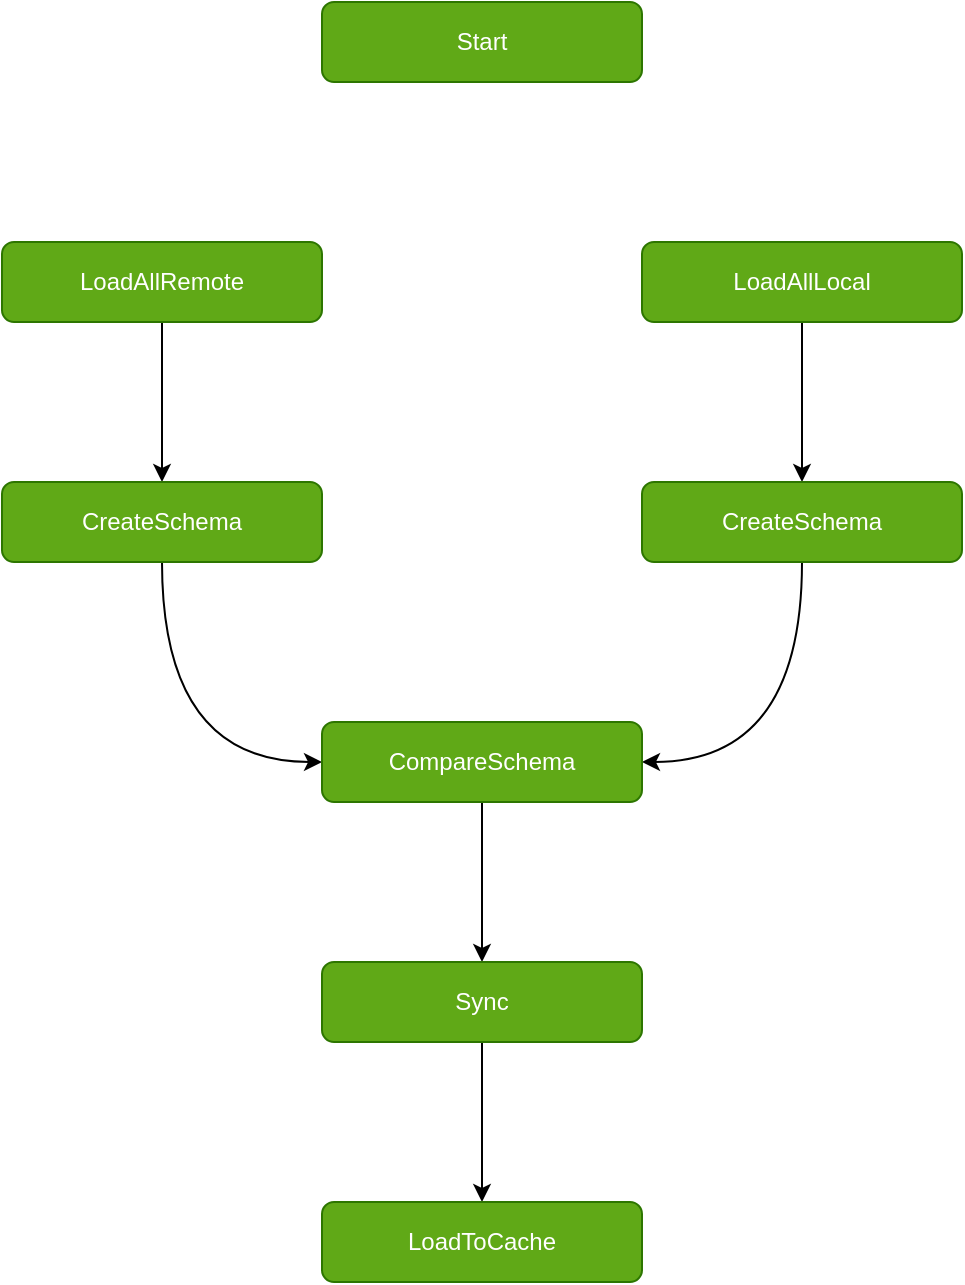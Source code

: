 <mxfile version="20.2.7" type="github">
  <diagram id="ZJxzK9-UvrhYlugSA6Yn" name="Pagina-1">
    <mxGraphModel dx="1422" dy="802" grid="1" gridSize="10" guides="1" tooltips="1" connect="1" arrows="1" fold="1" page="1" pageScale="1" pageWidth="3300" pageHeight="4681" math="0" shadow="0">
      <root>
        <mxCell id="0" />
        <mxCell id="1" parent="0" />
        <mxCell id="TUdZK474C93KMMMfNRx1-1" value="Start" style="rounded=1;whiteSpace=wrap;html=1;fillColor=#60a917;fontColor=#ffffff;strokeColor=#2D7600;" parent="1" vertex="1">
          <mxGeometry x="1040" y="200" width="160" height="40" as="geometry" />
        </mxCell>
        <mxCell id="2mIcxHaJKgPVdbnThvQ3-12" style="edgeStyle=orthogonalEdgeStyle;curved=1;orthogonalLoop=1;jettySize=auto;html=1;entryX=0.5;entryY=0;entryDx=0;entryDy=0;" edge="1" parent="1" source="2mIcxHaJKgPVdbnThvQ3-1" target="2mIcxHaJKgPVdbnThvQ3-6">
          <mxGeometry relative="1" as="geometry" />
        </mxCell>
        <mxCell id="2mIcxHaJKgPVdbnThvQ3-1" value="LoadAllLocal" style="rounded=1;whiteSpace=wrap;html=1;fillColor=#60a917;fontColor=#ffffff;strokeColor=#2D7600;" vertex="1" parent="1">
          <mxGeometry x="1200" y="320" width="160" height="40" as="geometry" />
        </mxCell>
        <mxCell id="2mIcxHaJKgPVdbnThvQ3-9" style="edgeStyle=orthogonalEdgeStyle;curved=1;orthogonalLoop=1;jettySize=auto;html=1;entryX=0.5;entryY=0;entryDx=0;entryDy=0;" edge="1" parent="1" source="2mIcxHaJKgPVdbnThvQ3-3" target="2mIcxHaJKgPVdbnThvQ3-4">
          <mxGeometry relative="1" as="geometry" />
        </mxCell>
        <mxCell id="2mIcxHaJKgPVdbnThvQ3-3" value="LoadAllRemote" style="rounded=1;whiteSpace=wrap;html=1;fillColor=#60a917;fontColor=#ffffff;strokeColor=#2D7600;" vertex="1" parent="1">
          <mxGeometry x="880" y="320" width="160" height="40" as="geometry" />
        </mxCell>
        <mxCell id="2mIcxHaJKgPVdbnThvQ3-10" style="edgeStyle=orthogonalEdgeStyle;curved=1;orthogonalLoop=1;jettySize=auto;html=1;entryX=0;entryY=0.5;entryDx=0;entryDy=0;" edge="1" parent="1" source="2mIcxHaJKgPVdbnThvQ3-4" target="2mIcxHaJKgPVdbnThvQ3-7">
          <mxGeometry relative="1" as="geometry" />
        </mxCell>
        <mxCell id="2mIcxHaJKgPVdbnThvQ3-4" value="CreateSchema" style="rounded=1;whiteSpace=wrap;html=1;fillColor=#60a917;fontColor=#ffffff;strokeColor=#2D7600;" vertex="1" parent="1">
          <mxGeometry x="880" y="440" width="160" height="40" as="geometry" />
        </mxCell>
        <mxCell id="2mIcxHaJKgPVdbnThvQ3-11" style="edgeStyle=orthogonalEdgeStyle;curved=1;orthogonalLoop=1;jettySize=auto;html=1;entryX=1;entryY=0.5;entryDx=0;entryDy=0;" edge="1" parent="1" source="2mIcxHaJKgPVdbnThvQ3-6" target="2mIcxHaJKgPVdbnThvQ3-7">
          <mxGeometry relative="1" as="geometry" />
        </mxCell>
        <mxCell id="2mIcxHaJKgPVdbnThvQ3-6" value="CreateSchema" style="rounded=1;whiteSpace=wrap;html=1;fillColor=#60a917;fontColor=#ffffff;strokeColor=#2D7600;" vertex="1" parent="1">
          <mxGeometry x="1200" y="440" width="160" height="40" as="geometry" />
        </mxCell>
        <mxCell id="2mIcxHaJKgPVdbnThvQ3-13" style="edgeStyle=orthogonalEdgeStyle;curved=1;orthogonalLoop=1;jettySize=auto;html=1;" edge="1" parent="1" source="2mIcxHaJKgPVdbnThvQ3-7" target="2mIcxHaJKgPVdbnThvQ3-8">
          <mxGeometry relative="1" as="geometry" />
        </mxCell>
        <mxCell id="2mIcxHaJKgPVdbnThvQ3-7" value="CompareSchema" style="rounded=1;whiteSpace=wrap;html=1;fillColor=#60a917;fontColor=#ffffff;strokeColor=#2D7600;" vertex="1" parent="1">
          <mxGeometry x="1040" y="560" width="160" height="40" as="geometry" />
        </mxCell>
        <mxCell id="2mIcxHaJKgPVdbnThvQ3-15" style="edgeStyle=orthogonalEdgeStyle;curved=1;orthogonalLoop=1;jettySize=auto;html=1;entryX=0.5;entryY=0;entryDx=0;entryDy=0;" edge="1" parent="1" source="2mIcxHaJKgPVdbnThvQ3-8" target="2mIcxHaJKgPVdbnThvQ3-14">
          <mxGeometry relative="1" as="geometry" />
        </mxCell>
        <mxCell id="2mIcxHaJKgPVdbnThvQ3-8" value="Sync" style="rounded=1;whiteSpace=wrap;html=1;fillColor=#60a917;fontColor=#ffffff;strokeColor=#2D7600;" vertex="1" parent="1">
          <mxGeometry x="1040" y="680" width="160" height="40" as="geometry" />
        </mxCell>
        <mxCell id="2mIcxHaJKgPVdbnThvQ3-14" value="LoadToCache" style="rounded=1;whiteSpace=wrap;html=1;fillColor=#60a917;fontColor=#ffffff;strokeColor=#2D7600;" vertex="1" parent="1">
          <mxGeometry x="1040" y="800" width="160" height="40" as="geometry" />
        </mxCell>
      </root>
    </mxGraphModel>
  </diagram>
</mxfile>

